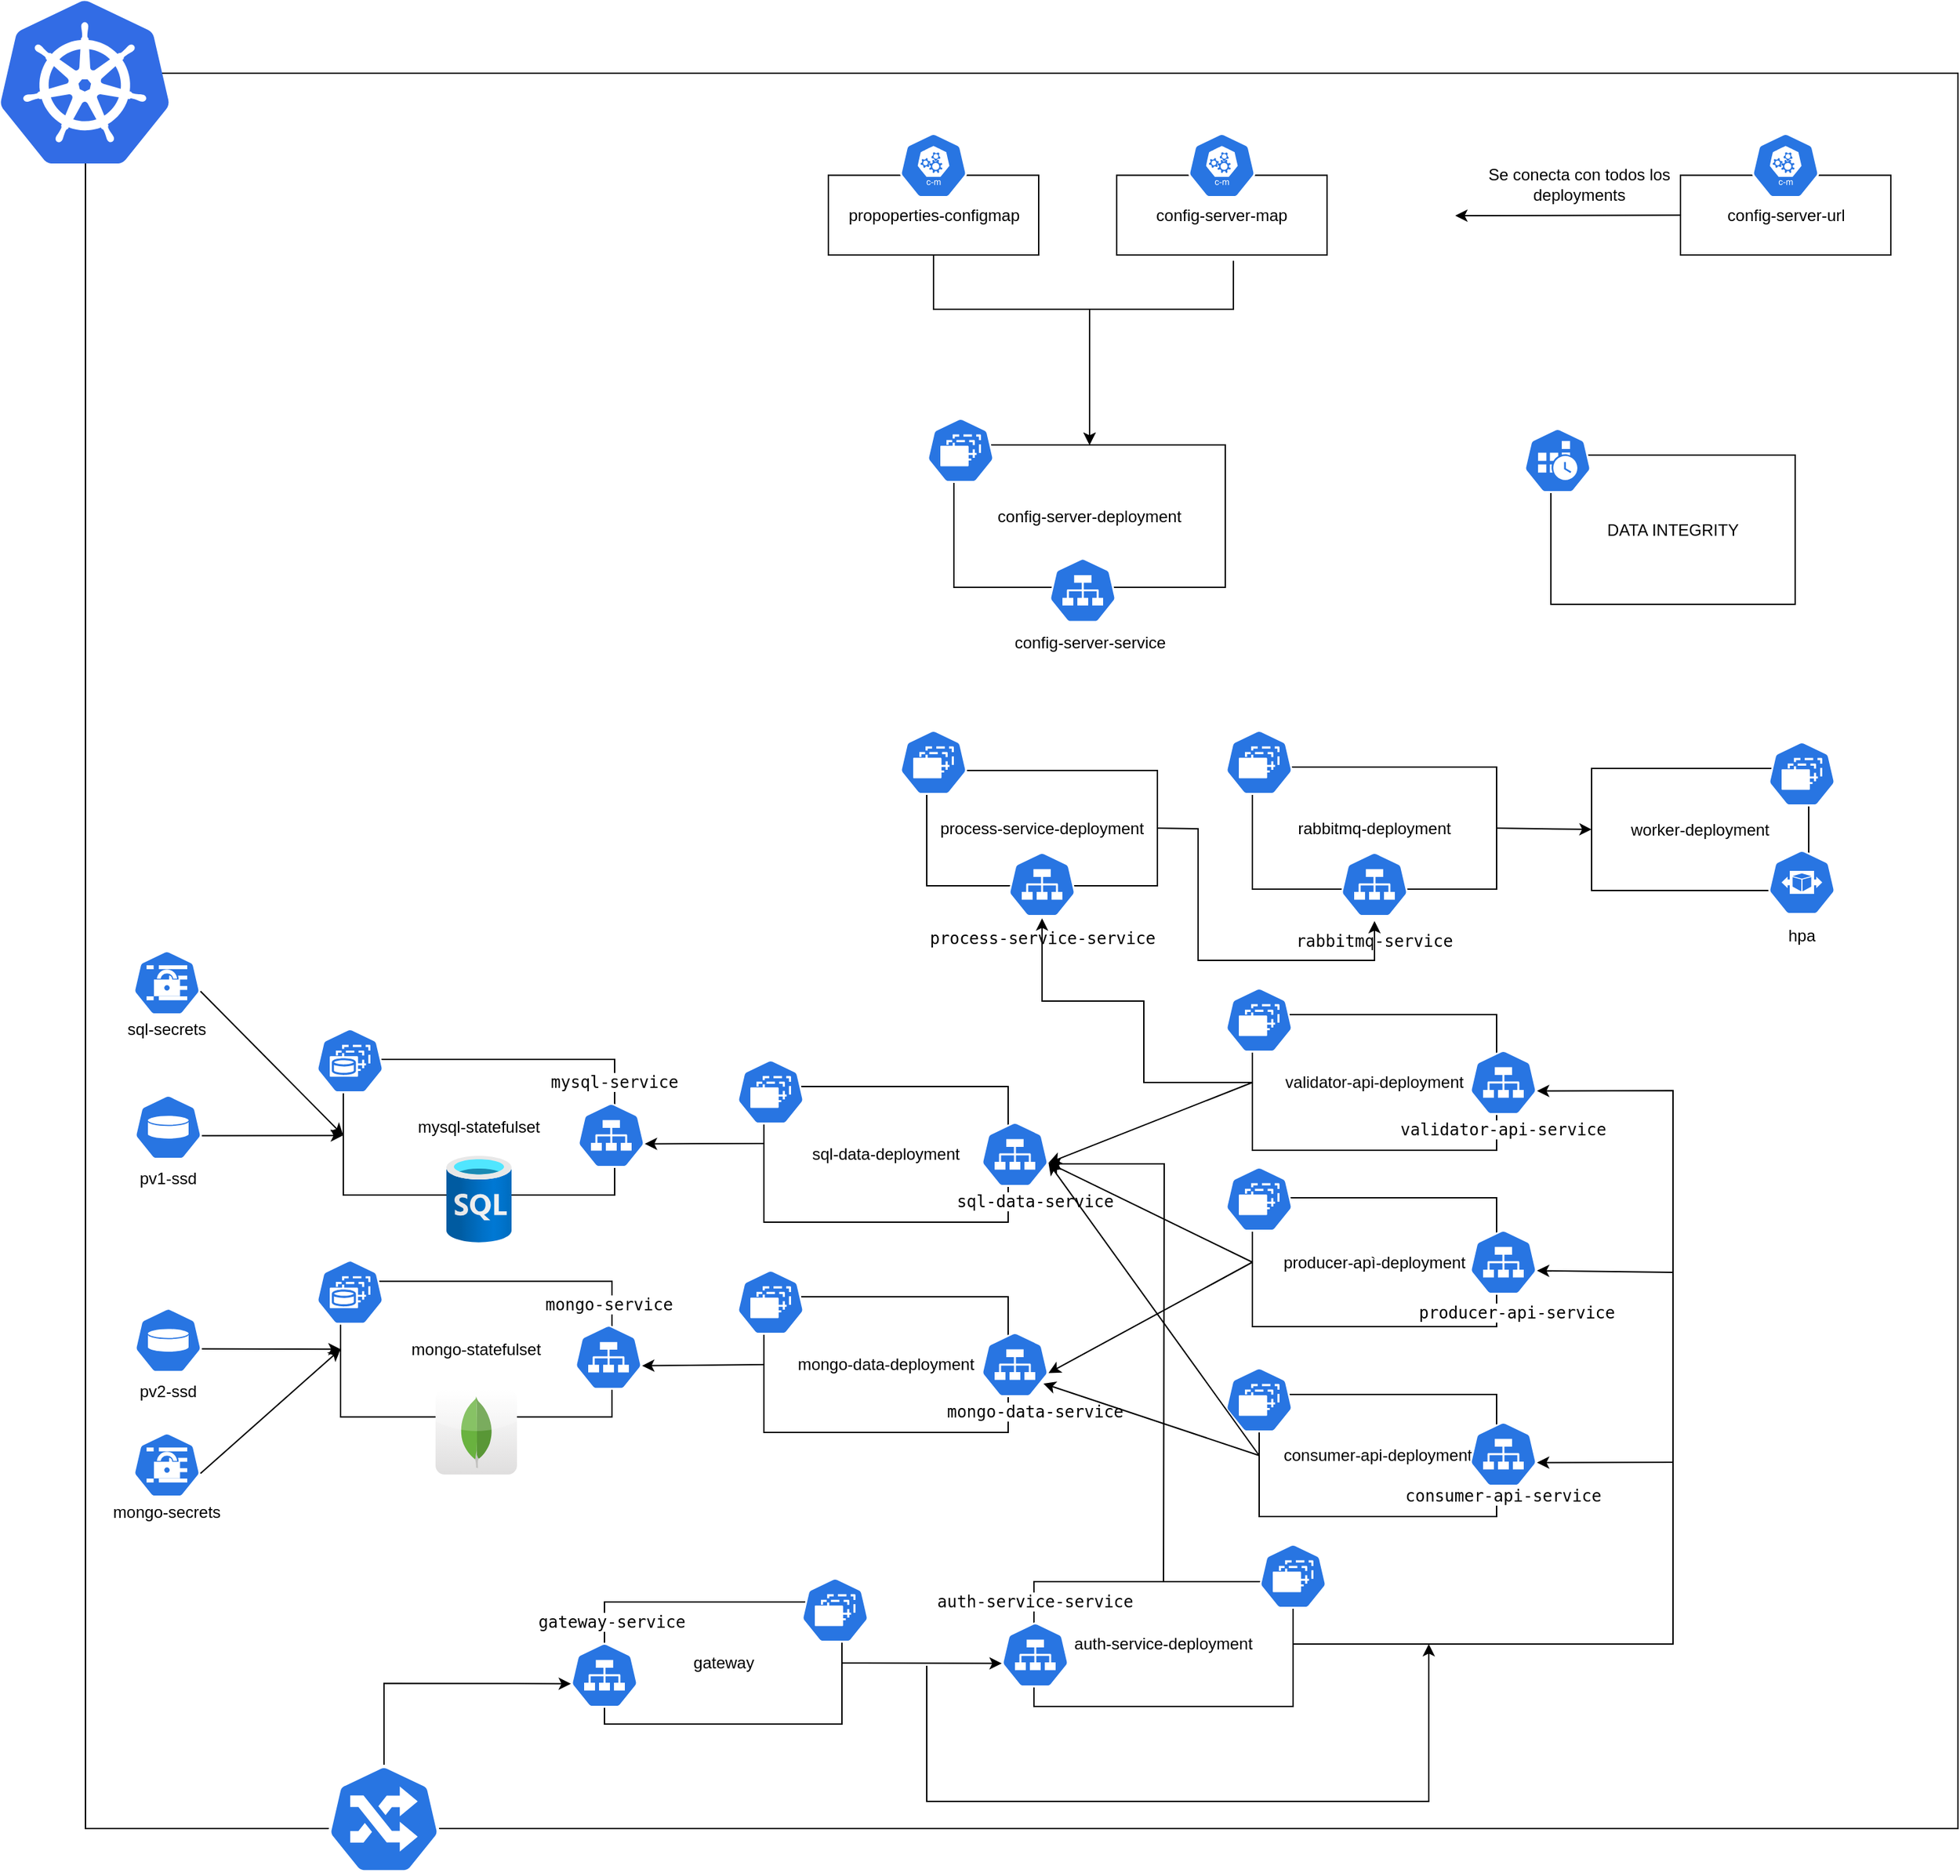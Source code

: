 <mxfile version="21.3.5" type="device">
  <diagram name="Página-1" id="vxRWnOLwl0pbTsruvWPH">
    <mxGraphModel dx="3435" dy="2696" grid="1" gridSize="10" guides="1" tooltips="1" connect="1" arrows="1" fold="1" page="1" pageScale="1" pageWidth="827" pageHeight="1169" math="0" shadow="0">
      <root>
        <mxCell id="0" />
        <mxCell id="1" parent="0" />
        <mxCell id="WC9I2n84g60G7s8k8nlG-140" value="" style="rounded=0;whiteSpace=wrap;html=1;fillColor=none;" vertex="1" parent="1">
          <mxGeometry x="-350" y="-344" width="1380" height="1294" as="geometry" />
        </mxCell>
        <mxCell id="WC9I2n84g60G7s8k8nlG-119" value="propoperties-configmap" style="rounded=0;whiteSpace=wrap;html=1;" vertex="1" parent="1">
          <mxGeometry x="197.5" y="-268.8" width="155" height="58.8" as="geometry" />
        </mxCell>
        <mxCell id="WC9I2n84g60G7s8k8nlG-110" value="mysql-statefulset" style="rounded=0;whiteSpace=wrap;html=1;" vertex="1" parent="1">
          <mxGeometry x="-160" y="383.0" width="200" height="100" as="geometry" />
        </mxCell>
        <mxCell id="WC9I2n84g60G7s8k8nlG-105" value="mongo-statefulset" style="rounded=0;whiteSpace=wrap;html=1;" vertex="1" parent="1">
          <mxGeometry x="-162" y="546.6" width="200" height="100" as="geometry" />
        </mxCell>
        <mxCell id="WC9I2n84g60G7s8k8nlG-2" value="config-server-deployment" style="rounded=0;whiteSpace=wrap;html=1;" vertex="1" parent="1">
          <mxGeometry x="290" y="-70" width="200" height="105" as="geometry" />
        </mxCell>
        <mxCell id="WC9I2n84g60G7s8k8nlG-3" value="process-service-deployment" style="rounded=0;whiteSpace=wrap;html=1;" vertex="1" parent="1">
          <mxGeometry x="270" y="170" width="170" height="85" as="geometry" />
        </mxCell>
        <mxCell id="WC9I2n84g60G7s8k8nlG-4" value="rabbitmq-deployment" style="rounded=0;whiteSpace=wrap;html=1;" vertex="1" parent="1">
          <mxGeometry x="510" y="167.5" width="180" height="90" as="geometry" />
        </mxCell>
        <mxCell id="WC9I2n84g60G7s8k8nlG-5" value="worker-deployment" style="rounded=0;whiteSpace=wrap;html=1;" vertex="1" parent="1">
          <mxGeometry x="760" y="168.5" width="160" height="90" as="geometry" />
        </mxCell>
        <mxCell id="WC9I2n84g60G7s8k8nlG-9" value="producer-apì-deployment" style="rounded=0;whiteSpace=wrap;html=1;" vertex="1" parent="1">
          <mxGeometry x="510" y="485" width="180" height="95" as="geometry" />
        </mxCell>
        <mxCell id="WC9I2n84g60G7s8k8nlG-10" value="consumer-api-deployment" style="rounded=0;whiteSpace=wrap;html=1;" vertex="1" parent="1">
          <mxGeometry x="515" y="630" width="175" height="90" as="geometry" />
        </mxCell>
        <mxCell id="WC9I2n84g60G7s8k8nlG-11" value="validator-api-deployment" style="rounded=0;whiteSpace=wrap;html=1;" vertex="1" parent="1">
          <mxGeometry x="510" y="350" width="180" height="100" as="geometry" />
        </mxCell>
        <mxCell id="WC9I2n84g60G7s8k8nlG-13" value="auth-service-deployment" style="rounded=0;whiteSpace=wrap;html=1;" vertex="1" parent="1">
          <mxGeometry x="349" y="768" width="191" height="92" as="geometry" />
        </mxCell>
        <mxCell id="WC9I2n84g60G7s8k8nlG-14" value="gateway" style="rounded=0;whiteSpace=wrap;html=1;" vertex="1" parent="1">
          <mxGeometry x="32.5" y="783" width="175" height="90" as="geometry" />
        </mxCell>
        <mxCell id="WC9I2n84g60G7s8k8nlG-15" value="DATA INTEGRITY" style="rounded=0;whiteSpace=wrap;html=1;" vertex="1" parent="1">
          <mxGeometry x="730" y="-62.5" width="180" height="110" as="geometry" />
        </mxCell>
        <mxCell id="WC9I2n84g60G7s8k8nlG-21" value="" style="dashed=0;outlineConnect=0;html=1;align=center;labelPosition=center;verticalLabelPosition=bottom;verticalAlign=top;shape=mxgraph.webicons.mongodb;gradientColor=#DFDEDE" vertex="1" parent="1">
          <mxGeometry x="-92" y="626.6" width="60" height="62.4" as="geometry" />
        </mxCell>
        <mxCell id="WC9I2n84g60G7s8k8nlG-23" value="" style="image;aspect=fixed;html=1;points=[];align=center;fontSize=12;image=img/lib/azure2/databases/SQL_Database.svg;" vertex="1" parent="1">
          <mxGeometry x="-84" y="454" width="48" height="64" as="geometry" />
        </mxCell>
        <mxCell id="WC9I2n84g60G7s8k8nlG-51" value="" style="sketch=0;html=1;dashed=0;whitespace=wrap;fillColor=#2875E2;strokeColor=#ffffff;points=[[0.005,0.63,0],[0.1,0.2,0],[0.9,0.2,0],[0.5,0,0],[0.995,0.63,0],[0.72,0.99,0],[0.5,1,0],[0.28,0.99,0]];verticalLabelPosition=bottom;align=center;verticalAlign=top;shape=mxgraph.kubernetes.icon;prIcon=cronjob" vertex="1" parent="1">
          <mxGeometry x="710" y="-82.5" width="50" height="48" as="geometry" />
        </mxCell>
        <mxCell id="WC9I2n84g60G7s8k8nlG-52" value="" style="sketch=0;html=1;dashed=0;whitespace=wrap;fillColor=#2875E2;strokeColor=#ffffff;points=[[0.005,0.63,0],[0.1,0.2,0],[0.9,0.2,0],[0.5,0,0],[0.995,0.63,0],[0.72,0.99,0],[0.5,1,0],[0.28,0.99,0]];verticalLabelPosition=bottom;align=center;verticalAlign=top;shape=mxgraph.kubernetes.icon;prIcon=svc" vertex="1" parent="1">
          <mxGeometry x="360" y="13.2" width="50" height="48" as="geometry" />
        </mxCell>
        <mxCell id="WC9I2n84g60G7s8k8nlG-53" value="" style="image;sketch=0;aspect=fixed;html=1;points=[];align=center;fontSize=12;image=img/lib/mscae/Kubernetes.svg;" vertex="1" parent="1">
          <mxGeometry x="-413" y="-397.4" width="125" height="120" as="geometry" />
        </mxCell>
        <mxCell id="WC9I2n84g60G7s8k8nlG-55" value="config-server-service" style="text;html=1;strokeColor=none;fillColor=none;align=center;verticalAlign=middle;whiteSpace=wrap;rounded=0;" vertex="1" parent="1">
          <mxGeometry x="262.5" y="61.2" width="255" height="30" as="geometry" />
        </mxCell>
        <mxCell id="WC9I2n84g60G7s8k8nlG-56" value="" style="sketch=0;html=1;dashed=0;whitespace=wrap;fillColor=#2875E2;strokeColor=#ffffff;points=[[0.005,0.63,0],[0.1,0.2,0],[0.9,0.2,0],[0.5,0,0],[0.995,0.63,0],[0.72,0.99,0],[0.5,1,0],[0.28,0.99,0]];verticalLabelPosition=bottom;align=center;verticalAlign=top;shape=mxgraph.kubernetes.icon;prIcon=hpa" vertex="1" parent="1">
          <mxGeometry x="890" y="228.5" width="50" height="48" as="geometry" />
        </mxCell>
        <mxCell id="WC9I2n84g60G7s8k8nlG-57" value="" style="sketch=0;html=1;dashed=0;whitespace=wrap;fillColor=#2875E2;strokeColor=#ffffff;points=[[0.005,0.63,0],[0.1,0.2,0],[0.9,0.2,0],[0.5,0,0],[0.995,0.63,0],[0.72,0.99,0],[0.5,1,0],[0.28,0.99,0]];verticalLabelPosition=bottom;align=center;verticalAlign=top;shape=mxgraph.kubernetes.icon;prIcon=rs" vertex="1" parent="1">
          <mxGeometry x="890" y="148.5" width="50" height="48" as="geometry" />
        </mxCell>
        <mxCell id="WC9I2n84g60G7s8k8nlG-58" value="" style="sketch=0;html=1;dashed=0;whitespace=wrap;fillColor=#2875E2;strokeColor=#ffffff;points=[[0.005,0.63,0],[0.1,0.2,0],[0.9,0.2,0],[0.5,0,0],[0.995,0.63,0],[0.72,0.99,0],[0.5,1,0],[0.28,0.99,0]];verticalLabelPosition=bottom;align=center;verticalAlign=top;shape=mxgraph.kubernetes.icon;prIcon=rs" vertex="1" parent="1">
          <mxGeometry x="270" y="-90" width="50" height="48" as="geometry" />
        </mxCell>
        <mxCell id="WC9I2n84g60G7s8k8nlG-59" value="&lt;div style=&quot;font-family: &amp;quot;Droid Sans Mono&amp;quot;, &amp;quot;monospace&amp;quot;, monospace; line-height: 19px;&quot;&gt;&lt;span style=&quot;background-color: rgb(255, 255, 255);&quot;&gt;&lt;font style=&quot;font-size: 12px;&quot;&gt;process-service-service&lt;/font&gt;&lt;/span&gt;&lt;/div&gt;" style="text;html=1;strokeColor=none;fillColor=none;align=center;verticalAlign=middle;whiteSpace=wrap;rounded=0;" vertex="1" parent="1">
          <mxGeometry x="237.5" y="279" width="235" height="30" as="geometry" />
        </mxCell>
        <mxCell id="WC9I2n84g60G7s8k8nlG-60" value="" style="sketch=0;html=1;dashed=0;whitespace=wrap;fillColor=#2875E2;strokeColor=#ffffff;points=[[0.005,0.63,0],[0.1,0.2,0],[0.9,0.2,0],[0.5,0,0],[0.995,0.63,0],[0.72,0.99,0],[0.5,1,0],[0.28,0.99,0]];verticalLabelPosition=bottom;align=center;verticalAlign=top;shape=mxgraph.kubernetes.icon;prIcon=svc" vertex="1" parent="1">
          <mxGeometry x="330" y="230" width="50" height="48" as="geometry" />
        </mxCell>
        <mxCell id="WC9I2n84g60G7s8k8nlG-62" value="" style="sketch=0;html=1;dashed=0;whitespace=wrap;fillColor=#2875E2;strokeColor=#ffffff;points=[[0.005,0.63,0],[0.1,0.2,0],[0.9,0.2,0],[0.5,0,0],[0.995,0.63,0],[0.72,0.99,0],[0.5,1,0],[0.28,0.99,0]];verticalLabelPosition=bottom;align=center;verticalAlign=top;shape=mxgraph.kubernetes.icon;prIcon=rs" vertex="1" parent="1">
          <mxGeometry x="250" y="140" width="50" height="48" as="geometry" />
        </mxCell>
        <mxCell id="WC9I2n84g60G7s8k8nlG-63" value="" style="sketch=0;html=1;dashed=0;whitespace=wrap;fillColor=#2875E2;strokeColor=#ffffff;points=[[0.005,0.63,0],[0.1,0.2,0],[0.9,0.2,0],[0.5,0,0],[0.995,0.63,0],[0.72,0.99,0],[0.5,1,0],[0.28,0.99,0]];verticalLabelPosition=bottom;align=center;verticalAlign=top;shape=mxgraph.kubernetes.icon;prIcon=svc" vertex="1" parent="1">
          <mxGeometry x="575" y="230" width="50" height="48" as="geometry" />
        </mxCell>
        <mxCell id="WC9I2n84g60G7s8k8nlG-64" value="" style="sketch=0;html=1;dashed=0;whitespace=wrap;fillColor=#2875E2;strokeColor=#ffffff;points=[[0.005,0.63,0],[0.1,0.2,0],[0.9,0.2,0],[0.5,0,0],[0.995,0.63,0],[0.72,0.99,0],[0.5,1,0],[0.28,0.99,0]];verticalLabelPosition=bottom;align=center;verticalAlign=top;shape=mxgraph.kubernetes.icon;prIcon=rs" vertex="1" parent="1">
          <mxGeometry x="490" y="140" width="50" height="48" as="geometry" />
        </mxCell>
        <mxCell id="WC9I2n84g60G7s8k8nlG-65" value="&lt;div style=&quot;font-family: &amp;quot;Droid Sans Mono&amp;quot;, &amp;quot;monospace&amp;quot;, monospace; line-height: 19px;&quot;&gt;&lt;span style=&quot;background-color: rgb(255, 255, 255);&quot;&gt;&lt;font style=&quot;font-size: 12px;&quot;&gt;rabbitmq-service&lt;/font&gt;&lt;/span&gt;&lt;/div&gt;" style="text;html=1;strokeColor=none;fillColor=none;align=center;verticalAlign=middle;whiteSpace=wrap;rounded=0;" vertex="1" parent="1">
          <mxGeometry x="490" y="281" width="220" height="30" as="geometry" />
        </mxCell>
        <mxCell id="WC9I2n84g60G7s8k8nlG-66" value="" style="sketch=0;html=1;dashed=0;whitespace=wrap;fillColor=#2875E2;strokeColor=#ffffff;points=[[0.005,0.63,0],[0.1,0.2,0],[0.9,0.2,0],[0.5,0,0],[0.995,0.63,0],[0.72,0.99,0],[0.5,1,0],[0.28,0.99,0]];verticalLabelPosition=bottom;align=center;verticalAlign=top;shape=mxgraph.kubernetes.icon;prIcon=rs" vertex="1" parent="1">
          <mxGeometry x="490" y="330" width="50" height="48" as="geometry" />
        </mxCell>
        <mxCell id="WC9I2n84g60G7s8k8nlG-67" value="" style="sketch=0;html=1;dashed=0;whitespace=wrap;fillColor=#2875E2;strokeColor=#ffffff;points=[[0.005,0.63,0],[0.1,0.2,0],[0.9,0.2,0],[0.5,0,0],[0.995,0.63,0],[0.72,0.99,0],[0.5,1,0],[0.28,0.99,0]];verticalLabelPosition=bottom;align=center;verticalAlign=top;shape=mxgraph.kubernetes.icon;prIcon=svc" vertex="1" parent="1">
          <mxGeometry x="670" y="376" width="50" height="48" as="geometry" />
        </mxCell>
        <mxCell id="WC9I2n84g60G7s8k8nlG-68" value="" style="sketch=0;html=1;dashed=0;whitespace=wrap;fillColor=#2875E2;strokeColor=#ffffff;points=[[0.005,0.63,0],[0.1,0.2,0],[0.9,0.2,0],[0.5,0,0],[0.995,0.63,0],[0.72,0.99,0],[0.5,1,0],[0.28,0.99,0]];verticalLabelPosition=bottom;align=center;verticalAlign=top;shape=mxgraph.kubernetes.icon;prIcon=rs" vertex="1" parent="1">
          <mxGeometry x="490" y="462" width="50" height="48" as="geometry" />
        </mxCell>
        <mxCell id="WC9I2n84g60G7s8k8nlG-69" value="" style="sketch=0;html=1;dashed=0;whitespace=wrap;fillColor=#2875E2;strokeColor=#ffffff;points=[[0.005,0.63,0],[0.1,0.2,0],[0.9,0.2,0],[0.5,0,0],[0.995,0.63,0],[0.72,0.99,0],[0.5,1,0],[0.28,0.99,0]];verticalLabelPosition=bottom;align=center;verticalAlign=top;shape=mxgraph.kubernetes.icon;prIcon=svc" vertex="1" parent="1">
          <mxGeometry x="670" y="508.5" width="50" height="48" as="geometry" />
        </mxCell>
        <mxCell id="WC9I2n84g60G7s8k8nlG-70" value="" style="sketch=0;html=1;dashed=0;whitespace=wrap;fillColor=#2875E2;strokeColor=#ffffff;points=[[0.005,0.63,0],[0.1,0.2,0],[0.9,0.2,0],[0.5,0,0],[0.995,0.63,0],[0.72,0.99,0],[0.5,1,0],[0.28,0.99,0]];verticalLabelPosition=bottom;align=center;verticalAlign=top;shape=mxgraph.kubernetes.icon;prIcon=rs" vertex="1" parent="1">
          <mxGeometry x="490" y="610" width="50" height="48" as="geometry" />
        </mxCell>
        <mxCell id="WC9I2n84g60G7s8k8nlG-71" value="" style="sketch=0;html=1;dashed=0;whitespace=wrap;fillColor=#2875E2;strokeColor=#ffffff;points=[[0.005,0.63,0],[0.1,0.2,0],[0.9,0.2,0],[0.5,0,0],[0.995,0.63,0],[0.72,0.99,0],[0.5,1,0],[0.28,0.99,0]];verticalLabelPosition=bottom;align=center;verticalAlign=top;shape=mxgraph.kubernetes.icon;prIcon=svc" vertex="1" parent="1">
          <mxGeometry x="670" y="650" width="50" height="48" as="geometry" />
        </mxCell>
        <mxCell id="WC9I2n84g60G7s8k8nlG-72" value="&lt;div style=&quot;font-family: &amp;quot;Droid Sans Mono&amp;quot;, &amp;quot;monospace&amp;quot;, monospace; line-height: 19px;&quot;&gt;&lt;span style=&quot;background-color: rgb(255, 255, 255);&quot;&gt;&lt;font style=&quot;font-size: 12px;&quot;&gt;validator-api-service&lt;/font&gt;&lt;/span&gt;&lt;/div&gt;" style="text;html=1;strokeColor=none;fillColor=none;align=center;verticalAlign=middle;whiteSpace=wrap;rounded=0;" vertex="1" parent="1">
          <mxGeometry x="585" y="420" width="220" height="30" as="geometry" />
        </mxCell>
        <mxCell id="WC9I2n84g60G7s8k8nlG-73" value="&lt;div style=&quot;font-family: &amp;quot;Droid Sans Mono&amp;quot;, &amp;quot;monospace&amp;quot;, monospace; line-height: 19px;&quot;&gt;&lt;span style=&quot;background-color: rgb(255, 255, 255);&quot;&gt;&lt;font style=&quot;font-size: 12px;&quot;&gt;producer-api-service&lt;/font&gt;&lt;/span&gt;&lt;/div&gt;" style="text;html=1;strokeColor=none;fillColor=none;align=center;verticalAlign=middle;whiteSpace=wrap;rounded=0;" vertex="1" parent="1">
          <mxGeometry x="595" y="555" width="220" height="30" as="geometry" />
        </mxCell>
        <mxCell id="WC9I2n84g60G7s8k8nlG-74" value="&lt;div style=&quot;font-family: &amp;quot;Droid Sans Mono&amp;quot;, &amp;quot;monospace&amp;quot;, monospace; line-height: 19px;&quot;&gt;&lt;span style=&quot;background-color: rgb(255, 255, 255);&quot;&gt;&lt;font style=&quot;font-size: 12px;&quot;&gt;consumer-api-service&lt;/font&gt;&lt;/span&gt;&lt;/div&gt;" style="text;html=1;strokeColor=none;fillColor=none;align=center;verticalAlign=middle;whiteSpace=wrap;rounded=0;" vertex="1" parent="1">
          <mxGeometry x="585" y="690" width="220" height="30" as="geometry" />
        </mxCell>
        <mxCell id="WC9I2n84g60G7s8k8nlG-75" value="" style="sketch=0;html=1;dashed=0;whitespace=wrap;fillColor=#2875E2;strokeColor=#ffffff;points=[[0.005,0.63,0],[0.1,0.2,0],[0.9,0.2,0],[0.5,0,0],[0.995,0.63,0],[0.72,0.99,0],[0.5,1,0],[0.28,0.99,0]];verticalLabelPosition=bottom;align=center;verticalAlign=top;shape=mxgraph.kubernetes.icon;prIcon=svc" vertex="1" parent="1">
          <mxGeometry x="7.5" y="813" width="50" height="48" as="geometry" />
        </mxCell>
        <mxCell id="WC9I2n84g60G7s8k8nlG-76" value="" style="sketch=0;html=1;dashed=0;whitespace=wrap;fillColor=#2875E2;strokeColor=#ffffff;points=[[0.005,0.63,0],[0.1,0.2,0],[0.9,0.2,0],[0.5,0,0],[0.995,0.63,0],[0.72,0.99,0],[0.5,1,0],[0.28,0.99,0]];verticalLabelPosition=bottom;align=center;verticalAlign=top;shape=mxgraph.kubernetes.icon;prIcon=rs" vertex="1" parent="1">
          <mxGeometry x="177.5" y="765" width="50" height="48" as="geometry" />
        </mxCell>
        <mxCell id="WC9I2n84g60G7s8k8nlG-77" value="&lt;div style=&quot;font-family: &amp;quot;Droid Sans Mono&amp;quot;, &amp;quot;monospace&amp;quot;, monospace; line-height: 19px;&quot;&gt;&lt;span style=&quot;background-color: rgb(255, 255, 255);&quot;&gt;&lt;font style=&quot;font-size: 12px;&quot;&gt;gateway-service&lt;/font&gt;&lt;/span&gt;&lt;/div&gt;" style="text;html=1;strokeColor=none;fillColor=none;align=center;verticalAlign=middle;whiteSpace=wrap;rounded=0;" vertex="1" parent="1">
          <mxGeometry x="-72.5" y="783" width="220" height="30" as="geometry" />
        </mxCell>
        <mxCell id="WC9I2n84g60G7s8k8nlG-78" value="" style="sketch=0;html=1;dashed=0;whitespace=wrap;fillColor=#2875E2;strokeColor=#ffffff;points=[[0.005,0.63,0],[0.1,0.2,0],[0.9,0.2,0],[0.5,0,0],[0.995,0.63,0],[0.72,0.99,0],[0.5,1,0],[0.28,0.99,0]];verticalLabelPosition=bottom;align=center;verticalAlign=top;shape=mxgraph.kubernetes.icon;prIcon=rs" vertex="1" parent="1">
          <mxGeometry x="515" y="740" width="50" height="48" as="geometry" />
        </mxCell>
        <mxCell id="WC9I2n84g60G7s8k8nlG-79" value="" style="sketch=0;html=1;dashed=0;whitespace=wrap;fillColor=#2875E2;strokeColor=#ffffff;points=[[0.005,0.63,0],[0.1,0.2,0],[0.9,0.2,0],[0.5,0,0],[0.995,0.63,0],[0.72,0.99,0],[0.5,1,0],[0.28,0.99,0]];verticalLabelPosition=bottom;align=center;verticalAlign=top;shape=mxgraph.kubernetes.icon;prIcon=svc" vertex="1" parent="1">
          <mxGeometry x="325" y="798" width="50" height="48" as="geometry" />
        </mxCell>
        <mxCell id="WC9I2n84g60G7s8k8nlG-80" value="&lt;div style=&quot;font-family: &amp;quot;Droid Sans Mono&amp;quot;, &amp;quot;monospace&amp;quot;, monospace; line-height: 19px;&quot;&gt;&lt;span style=&quot;background-color: rgb(255, 255, 255);&quot;&gt;&lt;font style=&quot;font-size: 12px;&quot;&gt;auth-service-service&lt;/font&gt;&lt;/span&gt;&lt;/div&gt;" style="text;html=1;strokeColor=none;fillColor=none;align=center;verticalAlign=middle;whiteSpace=wrap;rounded=0;" vertex="1" parent="1">
          <mxGeometry x="240" y="768" width="220" height="30" as="geometry" />
        </mxCell>
        <mxCell id="WC9I2n84g60G7s8k8nlG-81" value="" style="endArrow=classic;html=1;rounded=0;exitX=1;exitY=0.5;exitDx=0;exitDy=0;entryX=0.005;entryY=0.63;entryDx=0;entryDy=0;entryPerimeter=0;" edge="1" parent="1" source="WC9I2n84g60G7s8k8nlG-14" target="WC9I2n84g60G7s8k8nlG-79">
          <mxGeometry width="50" height="50" relative="1" as="geometry">
            <mxPoint x="390" y="810" as="sourcePoint" />
            <mxPoint x="440" y="760" as="targetPoint" />
          </mxGeometry>
        </mxCell>
        <mxCell id="WC9I2n84g60G7s8k8nlG-82" value="" style="endArrow=classic;html=1;rounded=0;exitX=1;exitY=0.5;exitDx=0;exitDy=0;entryX=0.995;entryY=0.63;entryDx=0;entryDy=0;entryPerimeter=0;" edge="1" parent="1" source="WC9I2n84g60G7s8k8nlG-13" target="WC9I2n84g60G7s8k8nlG-67">
          <mxGeometry width="50" height="50" relative="1" as="geometry">
            <mxPoint x="150" y="550" as="sourcePoint" />
            <mxPoint x="200" y="500" as="targetPoint" />
            <Array as="points">
              <mxPoint x="820" y="814" />
              <mxPoint x="820" y="406" />
            </Array>
          </mxGeometry>
        </mxCell>
        <mxCell id="WC9I2n84g60G7s8k8nlG-83" value="" style="endArrow=classic;html=1;rounded=0;entryX=0.995;entryY=0.63;entryDx=0;entryDy=0;entryPerimeter=0;" edge="1" parent="1" target="WC9I2n84g60G7s8k8nlG-69">
          <mxGeometry width="50" height="50" relative="1" as="geometry">
            <mxPoint x="820" y="540" as="sourcePoint" />
            <mxPoint x="670" y="560" as="targetPoint" />
          </mxGeometry>
        </mxCell>
        <mxCell id="WC9I2n84g60G7s8k8nlG-84" value="" style="endArrow=classic;html=1;rounded=0;entryX=0.995;entryY=0.63;entryDx=0;entryDy=0;entryPerimeter=0;" edge="1" parent="1" target="WC9I2n84g60G7s8k8nlG-71">
          <mxGeometry width="50" height="50" relative="1" as="geometry">
            <mxPoint x="820" y="680" as="sourcePoint" />
            <mxPoint x="670" y="560" as="targetPoint" />
          </mxGeometry>
        </mxCell>
        <mxCell id="WC9I2n84g60G7s8k8nlG-85" value="sql-data-deployment" style="rounded=0;whiteSpace=wrap;html=1;" vertex="1" parent="1">
          <mxGeometry x="150" y="403" width="180" height="100" as="geometry" />
        </mxCell>
        <mxCell id="WC9I2n84g60G7s8k8nlG-86" value="" style="sketch=0;html=1;dashed=0;whitespace=wrap;fillColor=#2875E2;strokeColor=#ffffff;points=[[0.005,0.63,0],[0.1,0.2,0],[0.9,0.2,0],[0.5,0,0],[0.995,0.63,0],[0.72,0.99,0],[0.5,1,0],[0.28,0.99,0]];verticalLabelPosition=bottom;align=center;verticalAlign=top;shape=mxgraph.kubernetes.icon;prIcon=rs" vertex="1" parent="1">
          <mxGeometry x="130" y="383" width="50" height="48" as="geometry" />
        </mxCell>
        <mxCell id="WC9I2n84g60G7s8k8nlG-87" value="" style="sketch=0;html=1;dashed=0;whitespace=wrap;fillColor=#2875E2;strokeColor=#ffffff;points=[[0.005,0.63,0],[0.1,0.2,0],[0.9,0.2,0],[0.5,0,0],[0.995,0.63,0],[0.72,0.99,0],[0.5,1,0],[0.28,0.99,0]];verticalLabelPosition=bottom;align=center;verticalAlign=top;shape=mxgraph.kubernetes.icon;prIcon=svc" vertex="1" parent="1">
          <mxGeometry x="310" y="429" width="50" height="48" as="geometry" />
        </mxCell>
        <mxCell id="WC9I2n84g60G7s8k8nlG-88" value="&lt;div style=&quot;font-family: &amp;quot;Droid Sans Mono&amp;quot;, &amp;quot;monospace&amp;quot;, monospace; line-height: 19px;&quot;&gt;&lt;span style=&quot;background-color: rgb(255, 255, 255);&quot;&gt;&lt;font style=&quot;font-size: 12px;&quot;&gt;sql-data-service&lt;/font&gt;&lt;/span&gt;&lt;/div&gt;" style="text;html=1;strokeColor=none;fillColor=none;align=center;verticalAlign=middle;whiteSpace=wrap;rounded=0;" vertex="1" parent="1">
          <mxGeometry x="240" y="473" width="220" height="30" as="geometry" />
        </mxCell>
        <mxCell id="WC9I2n84g60G7s8k8nlG-89" value="mongo-data-deployment" style="rounded=0;whiteSpace=wrap;html=1;" vertex="1" parent="1">
          <mxGeometry x="150" y="558" width="180" height="100" as="geometry" />
        </mxCell>
        <mxCell id="WC9I2n84g60G7s8k8nlG-90" value="" style="sketch=0;html=1;dashed=0;whitespace=wrap;fillColor=#2875E2;strokeColor=#ffffff;points=[[0.005,0.63,0],[0.1,0.2,0],[0.9,0.2,0],[0.5,0,0],[0.995,0.63,0],[0.72,0.99,0],[0.5,1,0],[0.28,0.99,0]];verticalLabelPosition=bottom;align=center;verticalAlign=top;shape=mxgraph.kubernetes.icon;prIcon=rs" vertex="1" parent="1">
          <mxGeometry x="130" y="538" width="50" height="48" as="geometry" />
        </mxCell>
        <mxCell id="WC9I2n84g60G7s8k8nlG-91" value="" style="sketch=0;html=1;dashed=0;whitespace=wrap;fillColor=#2875E2;strokeColor=#ffffff;points=[[0.005,0.63,0],[0.1,0.2,0],[0.9,0.2,0],[0.5,0,0],[0.995,0.63,0],[0.72,0.99,0],[0.5,1,0],[0.28,0.99,0]];verticalLabelPosition=bottom;align=center;verticalAlign=top;shape=mxgraph.kubernetes.icon;prIcon=svc" vertex="1" parent="1">
          <mxGeometry x="310" y="584" width="50" height="48" as="geometry" />
        </mxCell>
        <mxCell id="WC9I2n84g60G7s8k8nlG-92" value="&lt;div style=&quot;font-family: &amp;quot;Droid Sans Mono&amp;quot;, &amp;quot;monospace&amp;quot;, monospace; line-height: 19px;&quot;&gt;&lt;span style=&quot;background-color: rgb(255, 255, 255);&quot;&gt;&lt;font style=&quot;font-size: 12px;&quot;&gt;mongo-data-service&lt;/font&gt;&lt;/span&gt;&lt;/div&gt;" style="text;html=1;strokeColor=none;fillColor=none;align=center;verticalAlign=middle;whiteSpace=wrap;rounded=0;" vertex="1" parent="1">
          <mxGeometry x="240" y="628" width="220" height="30" as="geometry" />
        </mxCell>
        <mxCell id="WC9I2n84g60G7s8k8nlG-94" value="" style="endArrow=classic;html=1;rounded=0;entryX=0.995;entryY=0.63;entryDx=0;entryDy=0;entryPerimeter=0;exitX=0;exitY=0.5;exitDx=0;exitDy=0;" edge="1" parent="1" source="WC9I2n84g60G7s8k8nlG-11" target="WC9I2n84g60G7s8k8nlG-87">
          <mxGeometry width="50" height="50" relative="1" as="geometry">
            <mxPoint x="320" y="610" as="sourcePoint" />
            <mxPoint x="370" y="560" as="targetPoint" />
          </mxGeometry>
        </mxCell>
        <mxCell id="WC9I2n84g60G7s8k8nlG-95" value="" style="endArrow=classic;html=1;rounded=0;entryX=0.995;entryY=0.63;entryDx=0;entryDy=0;entryPerimeter=0;exitX=0;exitY=0.5;exitDx=0;exitDy=0;" edge="1" parent="1" source="WC9I2n84g60G7s8k8nlG-9" target="WC9I2n84g60G7s8k8nlG-87">
          <mxGeometry width="50" height="50" relative="1" as="geometry">
            <mxPoint x="320" y="610" as="sourcePoint" />
            <mxPoint x="370" y="560" as="targetPoint" />
          </mxGeometry>
        </mxCell>
        <mxCell id="WC9I2n84g60G7s8k8nlG-96" value="" style="endArrow=classic;html=1;rounded=0;entryX=0.995;entryY=0.63;entryDx=0;entryDy=0;entryPerimeter=0;exitX=0;exitY=0.5;exitDx=0;exitDy=0;" edge="1" parent="1" source="WC9I2n84g60G7s8k8nlG-10" target="WC9I2n84g60G7s8k8nlG-87">
          <mxGeometry width="50" height="50" relative="1" as="geometry">
            <mxPoint x="320" y="610" as="sourcePoint" />
            <mxPoint x="370" y="560" as="targetPoint" />
          </mxGeometry>
        </mxCell>
        <mxCell id="WC9I2n84g60G7s8k8nlG-97" value="" style="endArrow=classic;html=1;rounded=0;entryX=0.995;entryY=0.63;entryDx=0;entryDy=0;entryPerimeter=0;exitX=0;exitY=0.5;exitDx=0;exitDy=0;" edge="1" parent="1" source="WC9I2n84g60G7s8k8nlG-9" target="WC9I2n84g60G7s8k8nlG-91">
          <mxGeometry width="50" height="50" relative="1" as="geometry">
            <mxPoint x="320" y="610" as="sourcePoint" />
            <mxPoint x="370" y="560" as="targetPoint" />
          </mxGeometry>
        </mxCell>
        <mxCell id="WC9I2n84g60G7s8k8nlG-98" value="" style="endArrow=classic;html=1;rounded=0;entryX=0.92;entryY=0.792;entryDx=0;entryDy=0;entryPerimeter=0;exitX=0;exitY=0.5;exitDx=0;exitDy=0;" edge="1" parent="1" source="WC9I2n84g60G7s8k8nlG-10" target="WC9I2n84g60G7s8k8nlG-91">
          <mxGeometry width="50" height="50" relative="1" as="geometry">
            <mxPoint x="320" y="610" as="sourcePoint" />
            <mxPoint x="370" y="560" as="targetPoint" />
          </mxGeometry>
        </mxCell>
        <mxCell id="WC9I2n84g60G7s8k8nlG-99" value="" style="endArrow=classic;html=1;rounded=0;exitX=0.5;exitY=0;exitDx=0;exitDy=0;" edge="1" parent="1" source="WC9I2n84g60G7s8k8nlG-13">
          <mxGeometry width="50" height="50" relative="1" as="geometry">
            <mxPoint x="320" y="610" as="sourcePoint" />
            <mxPoint x="360" y="460" as="targetPoint" />
            <Array as="points">
              <mxPoint x="445" y="460" />
            </Array>
          </mxGeometry>
        </mxCell>
        <mxCell id="WC9I2n84g60G7s8k8nlG-100" value="" style="endArrow=classic;html=1;rounded=0;" edge="1" parent="1">
          <mxGeometry width="50" height="50" relative="1" as="geometry">
            <mxPoint x="270" y="830" as="sourcePoint" />
            <mxPoint x="640" y="814" as="targetPoint" />
            <Array as="points">
              <mxPoint x="270" y="930" />
              <mxPoint x="640" y="930" />
            </Array>
          </mxGeometry>
        </mxCell>
        <mxCell id="WC9I2n84g60G7s8k8nlG-101" value="" style="endArrow=classic;html=1;rounded=0;exitX=0;exitY=0.5;exitDx=0;exitDy=0;entryX=0.5;entryY=0;entryDx=0;entryDy=0;" edge="1" parent="1" source="WC9I2n84g60G7s8k8nlG-11" target="WC9I2n84g60G7s8k8nlG-59">
          <mxGeometry width="50" height="50" relative="1" as="geometry">
            <mxPoint x="410" y="410" as="sourcePoint" />
            <mxPoint x="460" y="360" as="targetPoint" />
            <Array as="points">
              <mxPoint x="430" y="400" />
              <mxPoint x="430" y="340" />
              <mxPoint x="355" y="340" />
            </Array>
          </mxGeometry>
        </mxCell>
        <mxCell id="WC9I2n84g60G7s8k8nlG-102" value="" style="endArrow=classic;html=1;rounded=0;exitX=1;exitY=0.5;exitDx=0;exitDy=0;entryX=0.5;entryY=0;entryDx=0;entryDy=0;" edge="1" parent="1" source="WC9I2n84g60G7s8k8nlG-3" target="WC9I2n84g60G7s8k8nlG-65">
          <mxGeometry width="50" height="50" relative="1" as="geometry">
            <mxPoint x="410" y="410" as="sourcePoint" />
            <mxPoint x="460" y="360" as="targetPoint" />
            <Array as="points">
              <mxPoint x="470" y="213" />
              <mxPoint x="470" y="310" />
              <mxPoint x="600" y="310" />
            </Array>
          </mxGeometry>
        </mxCell>
        <mxCell id="WC9I2n84g60G7s8k8nlG-103" value="" style="endArrow=classic;html=1;rounded=0;entryX=0;entryY=0.5;entryDx=0;entryDy=0;exitX=1;exitY=0.5;exitDx=0;exitDy=0;" edge="1" parent="1" source="WC9I2n84g60G7s8k8nlG-4" target="WC9I2n84g60G7s8k8nlG-5">
          <mxGeometry width="50" height="50" relative="1" as="geometry">
            <mxPoint x="410" y="410" as="sourcePoint" />
            <mxPoint x="460" y="360" as="targetPoint" />
          </mxGeometry>
        </mxCell>
        <mxCell id="WC9I2n84g60G7s8k8nlG-106" value="" style="sketch=0;html=1;dashed=0;whitespace=wrap;fillColor=#2875E2;strokeColor=#ffffff;points=[[0.005,0.63,0],[0.1,0.2,0],[0.9,0.2,0],[0.5,0,0],[0.995,0.63,0],[0.72,0.99,0],[0.5,1,0],[0.28,0.99,0]];verticalLabelPosition=bottom;align=center;verticalAlign=top;shape=mxgraph.kubernetes.icon;prIcon=svc" vertex="1" parent="1">
          <mxGeometry x="10.5" y="578.6" width="50" height="48" as="geometry" />
        </mxCell>
        <mxCell id="WC9I2n84g60G7s8k8nlG-107" value="&lt;div style=&quot;font-family: &amp;quot;Droid Sans Mono&amp;quot;, &amp;quot;monospace&amp;quot;, monospace; line-height: 19px;&quot;&gt;&lt;span style=&quot;background-color: rgb(255, 255, 255);&quot;&gt;&lt;font style=&quot;font-size: 12px;&quot;&gt;mongo-service&lt;/font&gt;&lt;/span&gt;&lt;/div&gt;" style="text;html=1;strokeColor=none;fillColor=none;align=center;verticalAlign=middle;whiteSpace=wrap;rounded=0;" vertex="1" parent="1">
          <mxGeometry x="-34.5" y="548.6" width="140" height="30" as="geometry" />
        </mxCell>
        <mxCell id="WC9I2n84g60G7s8k8nlG-112" value="" style="sketch=0;html=1;dashed=0;whitespace=wrap;fillColor=#2875E2;strokeColor=#ffffff;points=[[0.005,0.63,0],[0.1,0.2,0],[0.9,0.2,0],[0.5,0,0],[0.995,0.63,0],[0.72,0.99,0],[0.5,1,0],[0.28,0.99,0]];verticalLabelPosition=bottom;align=center;verticalAlign=top;shape=mxgraph.kubernetes.icon;prIcon=svc" vertex="1" parent="1">
          <mxGeometry x="12.5" y="415.0" width="50" height="48" as="geometry" />
        </mxCell>
        <mxCell id="WC9I2n84g60G7s8k8nlG-113" value="&lt;div style=&quot;font-family: &amp;quot;Droid Sans Mono&amp;quot;, &amp;quot;monospace&amp;quot;, monospace; line-height: 19px;&quot;&gt;&lt;span style=&quot;background-color: rgb(255, 255, 255);&quot;&gt;&lt;font style=&quot;font-size: 12px;&quot;&gt;mysql-service&lt;/font&gt;&lt;/span&gt;&lt;/div&gt;" style="text;html=1;strokeColor=none;fillColor=none;align=center;verticalAlign=middle;whiteSpace=wrap;rounded=0;" vertex="1" parent="1">
          <mxGeometry x="-30" y="385.0" width="140" height="30" as="geometry" />
        </mxCell>
        <mxCell id="WC9I2n84g60G7s8k8nlG-114" value="" style="endArrow=classic;html=1;rounded=0;entryX=0.995;entryY=0.63;entryDx=0;entryDy=0;entryPerimeter=0;" edge="1" parent="1" target="WC9I2n84g60G7s8k8nlG-112">
          <mxGeometry width="50" height="50" relative="1" as="geometry">
            <mxPoint x="150" y="445" as="sourcePoint" />
            <mxPoint x="420" y="410" as="targetPoint" />
          </mxGeometry>
        </mxCell>
        <mxCell id="WC9I2n84g60G7s8k8nlG-115" value="" style="endArrow=classic;html=1;rounded=0;entryX=0.995;entryY=0.63;entryDx=0;entryDy=0;entryPerimeter=0;exitX=0;exitY=0.5;exitDx=0;exitDy=0;" edge="1" parent="1" source="WC9I2n84g60G7s8k8nlG-89" target="WC9I2n84g60G7s8k8nlG-106">
          <mxGeometry width="50" height="50" relative="1" as="geometry">
            <mxPoint x="370" y="460" as="sourcePoint" />
            <mxPoint x="420" y="410" as="targetPoint" />
          </mxGeometry>
        </mxCell>
        <mxCell id="WC9I2n84g60G7s8k8nlG-116" value="" style="sketch=0;html=1;dashed=0;whitespace=wrap;fillColor=#2875E2;strokeColor=#ffffff;points=[[0.005,0.63,0],[0.1,0.2,0],[0.9,0.2,0],[0.5,0,0],[0.995,0.63,0],[0.72,0.99,0],[0.5,1,0],[0.28,0.99,0]];verticalLabelPosition=bottom;align=center;verticalAlign=top;shape=mxgraph.kubernetes.icon;prIcon=sts" vertex="1" parent="1">
          <mxGeometry x="-180" y="360" width="50" height="48" as="geometry" />
        </mxCell>
        <mxCell id="WC9I2n84g60G7s8k8nlG-117" value="" style="sketch=0;html=1;dashed=0;whitespace=wrap;fillColor=#2875E2;strokeColor=#ffffff;points=[[0.005,0.63,0],[0.1,0.2,0],[0.9,0.2,0],[0.5,0,0],[0.995,0.63,0],[0.72,0.99,0],[0.5,1,0],[0.28,0.99,0]];verticalLabelPosition=bottom;align=center;verticalAlign=top;shape=mxgraph.kubernetes.icon;prIcon=sts" vertex="1" parent="1">
          <mxGeometry x="-180" y="530.6" width="50" height="48" as="geometry" />
        </mxCell>
        <mxCell id="WC9I2n84g60G7s8k8nlG-118" value="" style="sketch=0;html=1;dashed=0;whitespace=wrap;fillColor=#2875E2;strokeColor=#ffffff;points=[[0.005,0.63,0],[0.1,0.2,0],[0.9,0.2,0],[0.5,0,0],[0.995,0.63,0],[0.72,0.99,0],[0.5,1,0],[0.28,0.99,0]];verticalLabelPosition=bottom;align=center;verticalAlign=top;shape=mxgraph.kubernetes.icon;prIcon=c_m" vertex="1" parent="1">
          <mxGeometry x="250" y="-300" width="50" height="48" as="geometry" />
        </mxCell>
        <mxCell id="WC9I2n84g60G7s8k8nlG-120" value="config-server-map" style="rounded=0;whiteSpace=wrap;html=1;" vertex="1" parent="1">
          <mxGeometry x="410" y="-268.8" width="155" height="58.8" as="geometry" />
        </mxCell>
        <mxCell id="WC9I2n84g60G7s8k8nlG-121" value="" style="sketch=0;html=1;dashed=0;whitespace=wrap;fillColor=#2875E2;strokeColor=#ffffff;points=[[0.005,0.63,0],[0.1,0.2,0],[0.9,0.2,0],[0.5,0,0],[0.995,0.63,0],[0.72,0.99,0],[0.5,1,0],[0.28,0.99,0]];verticalLabelPosition=bottom;align=center;verticalAlign=top;shape=mxgraph.kubernetes.icon;prIcon=c_m" vertex="1" parent="1">
          <mxGeometry x="462.5" y="-300" width="50" height="48" as="geometry" />
        </mxCell>
        <mxCell id="WC9I2n84g60G7s8k8nlG-122" value="config-server-url" style="rounded=0;whiteSpace=wrap;html=1;" vertex="1" parent="1">
          <mxGeometry x="825.5" y="-268.8" width="155" height="58.8" as="geometry" />
        </mxCell>
        <mxCell id="WC9I2n84g60G7s8k8nlG-123" value="" style="sketch=0;html=1;dashed=0;whitespace=wrap;fillColor=#2875E2;strokeColor=#ffffff;points=[[0.005,0.63,0],[0.1,0.2,0],[0.9,0.2,0],[0.5,0,0],[0.995,0.63,0],[0.72,0.99,0],[0.5,1,0],[0.28,0.99,0]];verticalLabelPosition=bottom;align=center;verticalAlign=top;shape=mxgraph.kubernetes.icon;prIcon=c_m" vertex="1" parent="1">
          <mxGeometry x="878" y="-300" width="50" height="48" as="geometry" />
        </mxCell>
        <mxCell id="WC9I2n84g60G7s8k8nlG-124" value="" style="endArrow=classic;html=1;rounded=0;exitX=0;exitY=0.5;exitDx=0;exitDy=0;" edge="1" parent="1" source="WC9I2n84g60G7s8k8nlG-122">
          <mxGeometry width="50" height="50" relative="1" as="geometry">
            <mxPoint x="779.5" y="-357" as="sourcePoint" />
            <mxPoint x="659.5" y="-239" as="targetPoint" />
          </mxGeometry>
        </mxCell>
        <mxCell id="WC9I2n84g60G7s8k8nlG-125" value="Se conecta con todos los deployments" style="text;html=1;strokeColor=none;fillColor=none;align=center;verticalAlign=middle;whiteSpace=wrap;rounded=0;" vertex="1" parent="1">
          <mxGeometry x="675.5" y="-277.4" width="150" height="30" as="geometry" />
        </mxCell>
        <mxCell id="WC9I2n84g60G7s8k8nlG-126" value="" style="endArrow=classic;html=1;rounded=0;exitX=0.5;exitY=1;exitDx=0;exitDy=0;entryX=0.5;entryY=0;entryDx=0;entryDy=0;" edge="1" parent="1" source="WC9I2n84g60G7s8k8nlG-119" target="WC9I2n84g60G7s8k8nlG-2">
          <mxGeometry width="50" height="50" relative="1" as="geometry">
            <mxPoint x="550" y="-210" as="sourcePoint" />
            <mxPoint x="600" y="-260" as="targetPoint" />
            <Array as="points">
              <mxPoint x="275" y="-170" />
              <mxPoint x="390" y="-170" />
            </Array>
          </mxGeometry>
        </mxCell>
        <mxCell id="WC9I2n84g60G7s8k8nlG-127" value="" style="endArrow=classic;html=1;rounded=0;exitX=0.555;exitY=1.072;exitDx=0;exitDy=0;exitPerimeter=0;entryX=0.5;entryY=0;entryDx=0;entryDy=0;" edge="1" parent="1" source="WC9I2n84g60G7s8k8nlG-120" target="WC9I2n84g60G7s8k8nlG-2">
          <mxGeometry width="50" height="50" relative="1" as="geometry">
            <mxPoint x="550" y="-210" as="sourcePoint" />
            <mxPoint x="600" y="-260" as="targetPoint" />
            <Array as="points">
              <mxPoint x="496" y="-170" />
              <mxPoint x="390" y="-170" />
            </Array>
          </mxGeometry>
        </mxCell>
        <mxCell id="WC9I2n84g60G7s8k8nlG-128" value="" style="sketch=0;html=1;dashed=0;whitespace=wrap;fillColor=#2875E2;strokeColor=#ffffff;points=[[0.005,0.63,0],[0.1,0.2,0],[0.9,0.2,0],[0.5,0,0],[0.995,0.63,0],[0.72,0.99,0],[0.5,1,0],[0.28,0.99,0]];verticalLabelPosition=bottom;align=center;verticalAlign=top;shape=mxgraph.kubernetes.icon;prIcon=pv" vertex="1" parent="1">
          <mxGeometry x="-314" y="409" width="50" height="48" as="geometry" />
        </mxCell>
        <mxCell id="WC9I2n84g60G7s8k8nlG-129" value="pv1-ssd" style="text;html=1;strokeColor=none;fillColor=none;align=center;verticalAlign=middle;whiteSpace=wrap;rounded=0;" vertex="1" parent="1">
          <mxGeometry x="-319" y="456" width="60" height="30" as="geometry" />
        </mxCell>
        <mxCell id="WC9I2n84g60G7s8k8nlG-130" value="" style="sketch=0;html=1;dashed=0;whitespace=wrap;fillColor=#2875E2;strokeColor=#ffffff;points=[[0.005,0.63,0],[0.1,0.2,0],[0.9,0.2,0],[0.5,0,0],[0.995,0.63,0],[0.72,0.99,0],[0.5,1,0],[0.28,0.99,0]];verticalLabelPosition=bottom;align=center;verticalAlign=top;shape=mxgraph.kubernetes.icon;prIcon=pv" vertex="1" parent="1">
          <mxGeometry x="-314" y="566.1" width="50" height="48" as="geometry" />
        </mxCell>
        <mxCell id="WC9I2n84g60G7s8k8nlG-131" value="pv2-ssd" style="text;html=1;strokeColor=none;fillColor=none;align=center;verticalAlign=middle;whiteSpace=wrap;rounded=0;" vertex="1" parent="1">
          <mxGeometry x="-319" y="613.1" width="60" height="30" as="geometry" />
        </mxCell>
        <mxCell id="WC9I2n84g60G7s8k8nlG-132" value="" style="endArrow=classic;html=1;rounded=0;exitX=0.995;exitY=0.63;exitDx=0;exitDy=0;exitPerimeter=0;entryX=-0.001;entryY=0.561;entryDx=0;entryDy=0;entryPerimeter=0;" edge="1" parent="1" source="WC9I2n84g60G7s8k8nlG-128" target="WC9I2n84g60G7s8k8nlG-110">
          <mxGeometry width="50" height="50" relative="1" as="geometry">
            <mxPoint x="-270" y="590" as="sourcePoint" />
            <mxPoint x="-220" y="540" as="targetPoint" />
          </mxGeometry>
        </mxCell>
        <mxCell id="WC9I2n84g60G7s8k8nlG-133" value="" style="endArrow=classic;html=1;rounded=0;entryX=0;entryY=0.5;entryDx=0;entryDy=0;exitX=0.995;exitY=0.63;exitDx=0;exitDy=0;exitPerimeter=0;" edge="1" parent="1" source="WC9I2n84g60G7s8k8nlG-130" target="WC9I2n84g60G7s8k8nlG-105">
          <mxGeometry width="50" height="50" relative="1" as="geometry">
            <mxPoint x="-270" y="490" as="sourcePoint" />
            <mxPoint x="-220" y="440" as="targetPoint" />
          </mxGeometry>
        </mxCell>
        <mxCell id="WC9I2n84g60G7s8k8nlG-134" value="" style="sketch=0;html=1;dashed=0;whitespace=wrap;fillColor=#2875E2;strokeColor=#ffffff;points=[[0.005,0.63,0],[0.1,0.2,0],[0.9,0.2,0],[0.5,0,0],[0.995,0.63,0],[0.72,0.99,0],[0.5,1,0],[0.28,0.99,0]];verticalLabelPosition=bottom;align=center;verticalAlign=top;shape=mxgraph.kubernetes.icon;prIcon=secret" vertex="1" parent="1">
          <mxGeometry x="-315" y="302.5" width="50" height="48" as="geometry" />
        </mxCell>
        <mxCell id="WC9I2n84g60G7s8k8nlG-135" value="sql-secrets" style="text;html=1;strokeColor=none;fillColor=none;align=center;verticalAlign=middle;whiteSpace=wrap;rounded=0;" vertex="1" parent="1">
          <mxGeometry x="-320" y="346" width="60" height="30" as="geometry" />
        </mxCell>
        <mxCell id="WC9I2n84g60G7s8k8nlG-136" value="" style="sketch=0;html=1;dashed=0;whitespace=wrap;fillColor=#2875E2;strokeColor=#ffffff;points=[[0.005,0.63,0],[0.1,0.2,0],[0.9,0.2,0],[0.5,0,0],[0.995,0.63,0],[0.72,0.99,0],[0.5,1,0],[0.28,0.99,0]];verticalLabelPosition=bottom;align=center;verticalAlign=top;shape=mxgraph.kubernetes.icon;prIcon=secret" vertex="1" parent="1">
          <mxGeometry x="-315" y="658" width="50" height="48" as="geometry" />
        </mxCell>
        <mxCell id="WC9I2n84g60G7s8k8nlG-137" value="mongo-secrets" style="text;html=1;strokeColor=none;fillColor=none;align=center;verticalAlign=middle;whiteSpace=wrap;rounded=0;" vertex="1" parent="1">
          <mxGeometry x="-331" y="701.5" width="82" height="30" as="geometry" />
        </mxCell>
        <mxCell id="WC9I2n84g60G7s8k8nlG-138" value="" style="endArrow=classic;html=1;rounded=0;exitX=0.995;exitY=0.63;exitDx=0;exitDy=0;exitPerimeter=0;entryX=0;entryY=0.5;entryDx=0;entryDy=0;" edge="1" parent="1" source="WC9I2n84g60G7s8k8nlG-136" target="WC9I2n84g60G7s8k8nlG-105">
          <mxGeometry width="50" height="50" relative="1" as="geometry">
            <mxPoint x="-110" y="530" as="sourcePoint" />
            <mxPoint x="-60" y="480" as="targetPoint" />
          </mxGeometry>
        </mxCell>
        <mxCell id="WC9I2n84g60G7s8k8nlG-139" value="" style="endArrow=classic;html=1;rounded=0;exitX=0.995;exitY=0.63;exitDx=0;exitDy=0;exitPerimeter=0;entryX=0;entryY=0.561;entryDx=0;entryDy=0;entryPerimeter=0;" edge="1" parent="1" source="WC9I2n84g60G7s8k8nlG-134" target="WC9I2n84g60G7s8k8nlG-110">
          <mxGeometry width="50" height="50" relative="1" as="geometry">
            <mxPoint x="-110" y="530" as="sourcePoint" />
            <mxPoint x="-60" y="480" as="targetPoint" />
          </mxGeometry>
        </mxCell>
        <mxCell id="WC9I2n84g60G7s8k8nlG-141" value="hpa" style="text;html=1;strokeColor=none;fillColor=none;align=center;verticalAlign=middle;whiteSpace=wrap;rounded=0;" vertex="1" parent="1">
          <mxGeometry x="885" y="276.5" width="60" height="30" as="geometry" />
        </mxCell>
        <mxCell id="WC9I2n84g60G7s8k8nlG-142" value="" style="sketch=0;html=1;dashed=0;whitespace=wrap;fillColor=#2875E2;strokeColor=#ffffff;points=[[0.005,0.63,0],[0.1,0.2,0],[0.9,0.2,0],[0.5,0,0],[0.995,0.63,0],[0.72,0.99,0],[0.5,1,0],[0.28,0.99,0]];verticalLabelPosition=bottom;align=center;verticalAlign=top;shape=mxgraph.kubernetes.icon;prIcon=ing" vertex="1" parent="1">
          <mxGeometry x="-180" y="903" width="100" height="80" as="geometry" />
        </mxCell>
        <mxCell id="WC9I2n84g60G7s8k8nlG-143" value="" style="endArrow=classic;html=1;rounded=0;entryX=0.005;entryY=0.63;entryDx=0;entryDy=0;entryPerimeter=0;exitX=0.5;exitY=0;exitDx=0;exitDy=0;exitPerimeter=0;" edge="1" parent="1" source="WC9I2n84g60G7s8k8nlG-142" target="WC9I2n84g60G7s8k8nlG-75">
          <mxGeometry width="50" height="50" relative="1" as="geometry">
            <mxPoint x="60" y="670" as="sourcePoint" />
            <mxPoint x="110" y="620" as="targetPoint" />
            <Array as="points">
              <mxPoint x="-130" y="843" />
            </Array>
          </mxGeometry>
        </mxCell>
      </root>
    </mxGraphModel>
  </diagram>
</mxfile>

